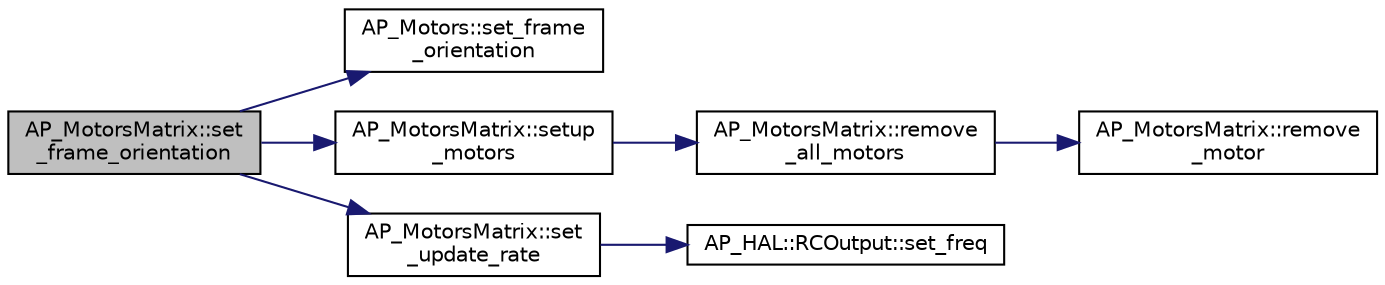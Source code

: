 digraph "AP_MotorsMatrix::set_frame_orientation"
{
 // INTERACTIVE_SVG=YES
  edge [fontname="Helvetica",fontsize="10",labelfontname="Helvetica",labelfontsize="10"];
  node [fontname="Helvetica",fontsize="10",shape=record];
  rankdir="LR";
  Node1 [label="AP_MotorsMatrix::set\l_frame_orientation",height=0.2,width=0.4,color="black", fillcolor="grey75", style="filled", fontcolor="black"];
  Node1 -> Node2 [color="midnightblue",fontsize="10",style="solid",fontname="Helvetica"];
  Node2 [label="AP_Motors::set_frame\l_orientation",height=0.2,width=0.4,color="black", fillcolor="white", style="filled",URL="$classAP__Motors.html#acd8d36e9e7a6947c2c31bd362dea00a4"];
  Node1 -> Node3 [color="midnightblue",fontsize="10",style="solid",fontname="Helvetica"];
  Node3 [label="AP_MotorsMatrix::setup\l_motors",height=0.2,width=0.4,color="black", fillcolor="white", style="filled",URL="$classAP__MotorsMatrix.html#adc76d6e0dd5087aaaa6b48993544167c"];
  Node3 -> Node4 [color="midnightblue",fontsize="10",style="solid",fontname="Helvetica"];
  Node4 [label="AP_MotorsMatrix::remove\l_all_motors",height=0.2,width=0.4,color="black", fillcolor="white", style="filled",URL="$classAP__MotorsMatrix.html#a83b97780f780b3ca40d588c7ee27e94a"];
  Node4 -> Node5 [color="midnightblue",fontsize="10",style="solid",fontname="Helvetica"];
  Node5 [label="AP_MotorsMatrix::remove\l_motor",height=0.2,width=0.4,color="black", fillcolor="white", style="filled",URL="$classAP__MotorsMatrix.html#a586b776b1ea64bb0590a50997d17dcb1"];
  Node1 -> Node6 [color="midnightblue",fontsize="10",style="solid",fontname="Helvetica"];
  Node6 [label="AP_MotorsMatrix::set\l_update_rate",height=0.2,width=0.4,color="black", fillcolor="white", style="filled",URL="$classAP__MotorsMatrix.html#a4ccbbe0d2641a973f7140b5c8ba7724e"];
  Node6 -> Node7 [color="midnightblue",fontsize="10",style="solid",fontname="Helvetica"];
  Node7 [label="AP_HAL::RCOutput::set_freq",height=0.2,width=0.4,color="black", fillcolor="white", style="filled",URL="$classAP__HAL_1_1RCOutput.html#ae7903398aa18e2472dd34081e626dcb7"];
}
